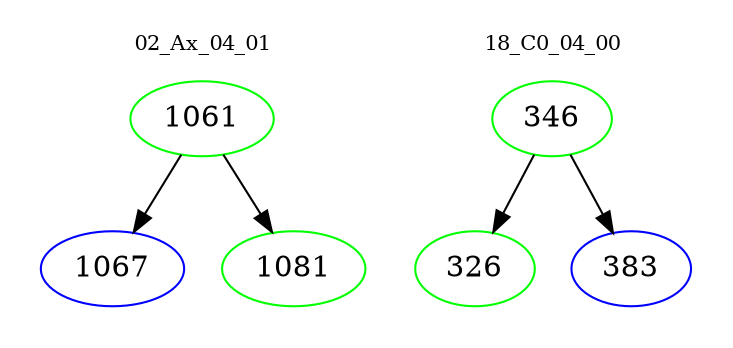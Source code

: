 digraph{
subgraph cluster_0 {
color = white
label = "02_Ax_04_01";
fontsize=10;
T0_1061 [label="1061", color="green"]
T0_1061 -> T0_1067 [color="black"]
T0_1067 [label="1067", color="blue"]
T0_1061 -> T0_1081 [color="black"]
T0_1081 [label="1081", color="green"]
}
subgraph cluster_1 {
color = white
label = "18_C0_04_00";
fontsize=10;
T1_346 [label="346", color="green"]
T1_346 -> T1_326 [color="black"]
T1_326 [label="326", color="green"]
T1_346 -> T1_383 [color="black"]
T1_383 [label="383", color="blue"]
}
}
